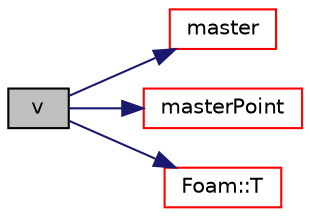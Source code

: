 digraph "v"
{
  bgcolor="transparent";
  edge [fontname="Helvetica",fontsize="10",labelfontname="Helvetica",labelfontsize="10"];
  node [fontname="Helvetica",fontsize="10",shape=record];
  rankdir="LR";
  Node1 [label="v",height=0.2,width=0.4,color="black", fillcolor="grey75", style="filled", fontcolor="black"];
  Node1 -> Node2 [color="midnightblue",fontsize="10",style="solid",fontname="Helvetica"];
  Node2 [label="master",height=0.2,width=0.4,color="red",URL="$a02255.html#acbb6a9968c29d08ef45d221f14d47a95",tooltip="Return the ID of the master body for a sub-body otherwise. "];
  Node1 -> Node3 [color="midnightblue",fontsize="10",style="solid",fontname="Helvetica"];
  Node3 [label="masterPoint",height=0.2,width=0.4,color="red",URL="$a02255.html#a454c358f9f1f4db4e22c398ee95cbbe8"];
  Node1 -> Node4 [color="midnightblue",fontsize="10",style="solid",fontname="Helvetica"];
  Node4 [label="Foam::T",height=0.2,width=0.4,color="red",URL="$a10974.html#ae57fda0abb14bb0944947c463c6e09d4"];
}
